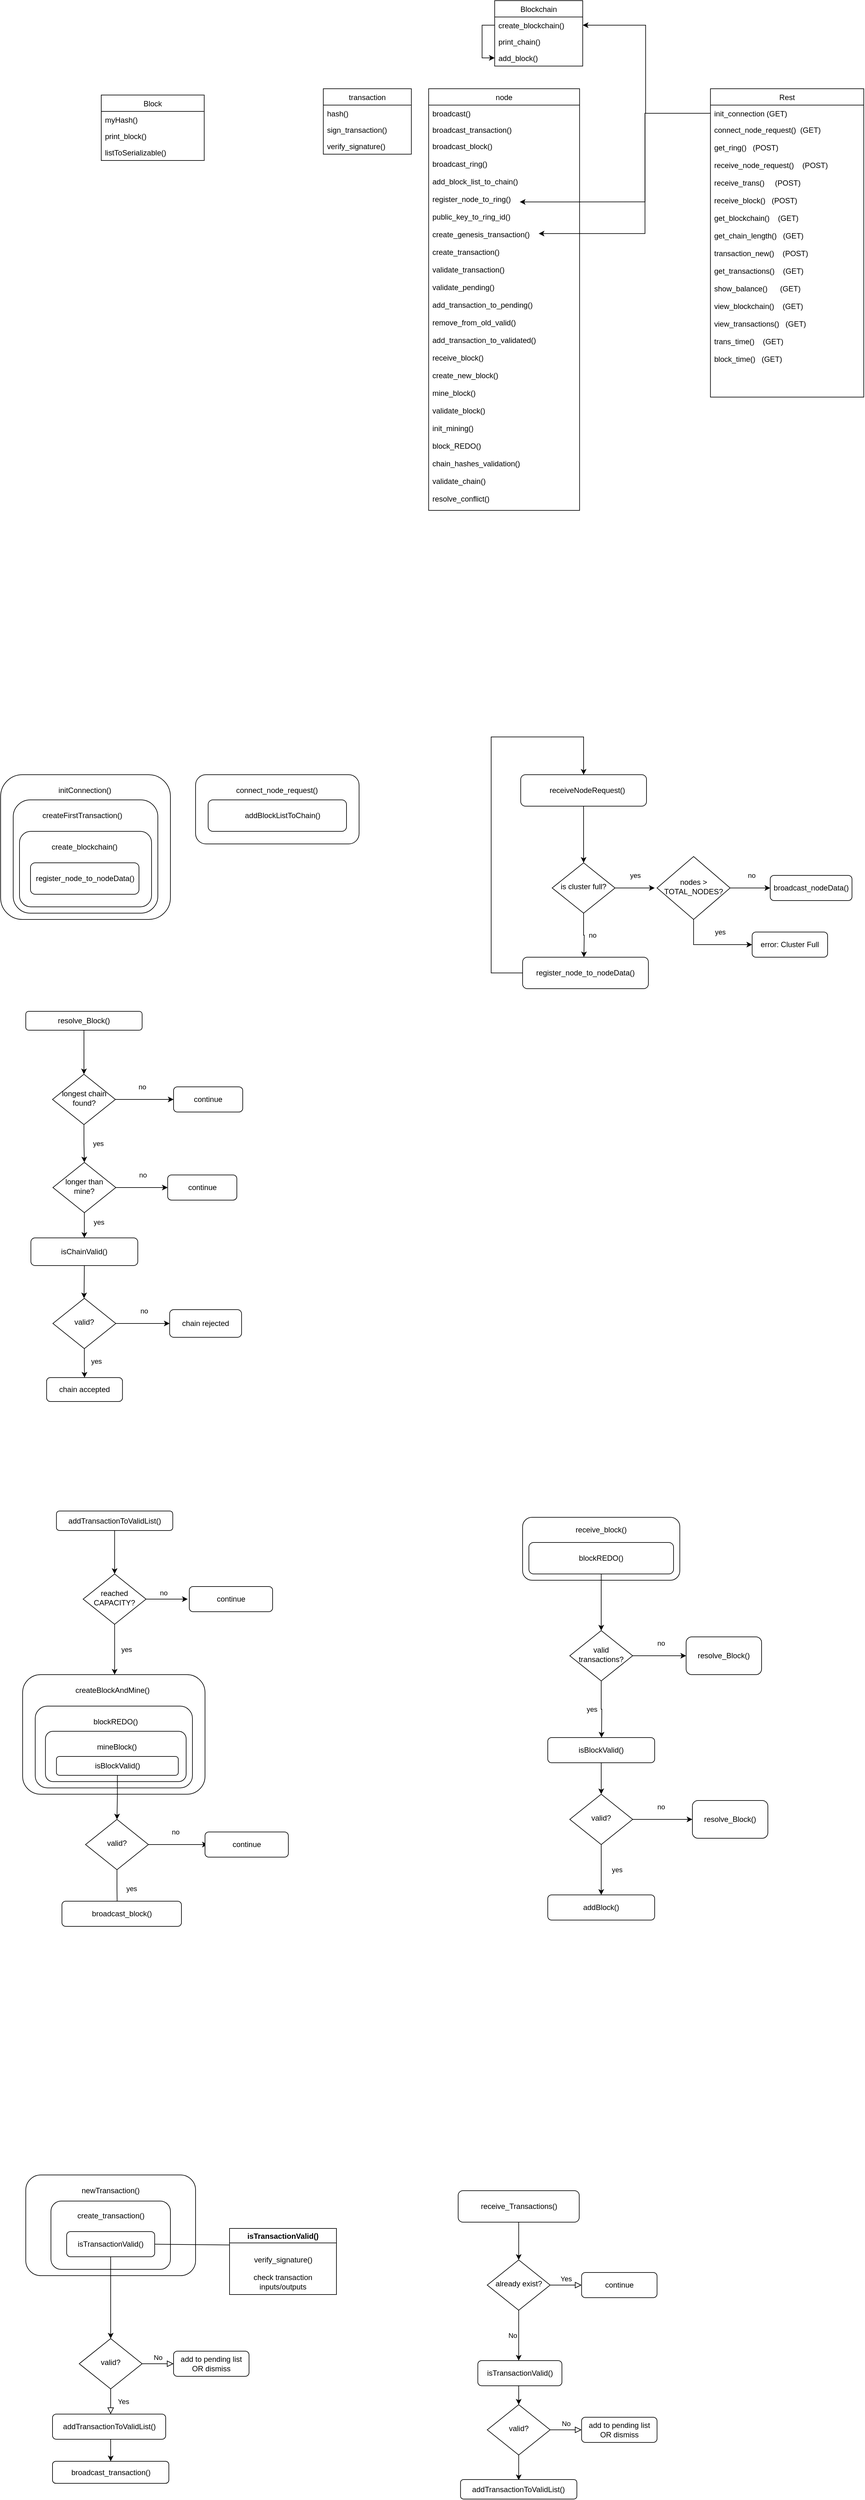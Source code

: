 <mxfile version="17.4.0" type="device"><diagram id="C5RBs43oDa-KdzZeNtuy" name="Page-1"><mxGraphModel dx="1804" dy="4094" grid="1" gridSize="10" guides="1" tooltips="1" connect="1" arrows="1" fold="1" page="1" pageScale="1" pageWidth="827" pageHeight="1169" math="0" shadow="0"><root><mxCell id="WIyWlLk6GJQsqaUBKTNV-0"/><mxCell id="WIyWlLk6GJQsqaUBKTNV-1" parent="WIyWlLk6GJQsqaUBKTNV-0"/><mxCell id="WIyWlLk6GJQsqaUBKTNV-3" value="" style="rounded=1;whiteSpace=wrap;html=1;fontSize=12;glass=0;strokeWidth=1;shadow=0;" parent="WIyWlLk6GJQsqaUBKTNV-1" vertex="1"><mxGeometry x="-620" y="95" width="270" height="160" as="geometry"/></mxCell><mxCell id="WIyWlLk6GJQsqaUBKTNV-4" value="Yes" style="rounded=0;html=1;jettySize=auto;orthogonalLoop=1;fontSize=11;endArrow=block;endFill=0;endSize=8;strokeWidth=1;shadow=0;labelBackgroundColor=none;edgeStyle=orthogonalEdgeStyle;" parent="WIyWlLk6GJQsqaUBKTNV-1" source="WIyWlLk6GJQsqaUBKTNV-6" edge="1"><mxGeometry y="20" relative="1" as="geometry"><mxPoint as="offset"/><mxPoint x="-485" y="475" as="targetPoint"/></mxGeometry></mxCell><mxCell id="WIyWlLk6GJQsqaUBKTNV-5" value="No" style="edgeStyle=orthogonalEdgeStyle;rounded=0;html=1;jettySize=auto;orthogonalLoop=1;fontSize=11;endArrow=block;endFill=0;endSize=8;strokeWidth=1;shadow=0;labelBackgroundColor=none;" parent="WIyWlLk6GJQsqaUBKTNV-1" source="WIyWlLk6GJQsqaUBKTNV-6" target="WIyWlLk6GJQsqaUBKTNV-7" edge="1"><mxGeometry y="10" relative="1" as="geometry"><mxPoint as="offset"/></mxGeometry></mxCell><mxCell id="WIyWlLk6GJQsqaUBKTNV-6" value="valid?" style="rhombus;whiteSpace=wrap;html=1;shadow=0;fontFamily=Helvetica;fontSize=12;align=center;strokeWidth=1;spacing=6;spacingTop=-4;" parent="WIyWlLk6GJQsqaUBKTNV-1" vertex="1"><mxGeometry x="-535" y="355" width="100" height="80" as="geometry"/></mxCell><mxCell id="WIyWlLk6GJQsqaUBKTNV-7" value="add to pending list OR dismiss" style="rounded=1;whiteSpace=wrap;html=1;fontSize=12;glass=0;strokeWidth=1;shadow=0;" parent="WIyWlLk6GJQsqaUBKTNV-1" vertex="1"><mxGeometry x="-385" y="375" width="120" height="40" as="geometry"/></mxCell><mxCell id="WIyWlLk6GJQsqaUBKTNV-11" value="broadcast_transaction()" style="rounded=1;whiteSpace=wrap;html=1;fontSize=12;glass=0;strokeWidth=1;shadow=0;" parent="WIyWlLk6GJQsqaUBKTNV-1" vertex="1"><mxGeometry x="-577.5" y="550" width="185" height="35" as="geometry"/></mxCell><mxCell id="5O_3cw3_Kfvw4X0DRlih-33" style="edgeStyle=orthogonalEdgeStyle;rounded=0;orthogonalLoop=1;jettySize=auto;html=1;exitX=0.5;exitY=1;exitDx=0;exitDy=0;entryX=0.5;entryY=0;entryDx=0;entryDy=0;" parent="WIyWlLk6GJQsqaUBKTNV-1" source="WIyWlLk6GJQsqaUBKTNV-12" target="WIyWlLk6GJQsqaUBKTNV-11" edge="1"><mxGeometry relative="1" as="geometry"/></mxCell><mxCell id="WIyWlLk6GJQsqaUBKTNV-12" value="addTransactionToValidList()" style="rounded=1;whiteSpace=wrap;html=1;fontSize=12;glass=0;strokeWidth=1;shadow=0;" parent="WIyWlLk6GJQsqaUBKTNV-1" vertex="1"><mxGeometry x="-577.5" y="475" width="180" height="40" as="geometry"/></mxCell><mxCell id="5O_3cw3_Kfvw4X0DRlih-1" value="" style="rounded=1;whiteSpace=wrap;html=1;fontSize=12;glass=0;strokeWidth=1;shadow=0;" parent="WIyWlLk6GJQsqaUBKTNV-1" vertex="1"><mxGeometry x="-580" y="136.5" width="190" height="108.5" as="geometry"/></mxCell><mxCell id="5O_3cw3_Kfvw4X0DRlih-32" style="edgeStyle=orthogonalEdgeStyle;rounded=0;orthogonalLoop=1;jettySize=auto;html=1;exitX=0.5;exitY=1;exitDx=0;exitDy=0;entryX=0.5;entryY=0;entryDx=0;entryDy=0;" parent="WIyWlLk6GJQsqaUBKTNV-1" source="5O_3cw3_Kfvw4X0DRlih-4" target="WIyWlLk6GJQsqaUBKTNV-6" edge="1"><mxGeometry relative="1" as="geometry"/></mxCell><mxCell id="5O_3cw3_Kfvw4X0DRlih-4" value="isTransactionValid()" style="rounded=1;whiteSpace=wrap;html=1;fontSize=12;glass=0;strokeWidth=1;shadow=0;" parent="WIyWlLk6GJQsqaUBKTNV-1" vertex="1"><mxGeometry x="-555" y="185" width="140" height="40" as="geometry"/></mxCell><mxCell id="5O_3cw3_Kfvw4X0DRlih-21" value="newTransaction()" style="text;html=1;strokeColor=none;fillColor=none;align=center;verticalAlign=middle;whiteSpace=wrap;rounded=0;" parent="WIyWlLk6GJQsqaUBKTNV-1" vertex="1"><mxGeometry x="-550" y="105" width="130" height="30" as="geometry"/></mxCell><mxCell id="5O_3cw3_Kfvw4X0DRlih-22" value="create_transaction()" style="text;html=1;strokeColor=none;fillColor=none;align=center;verticalAlign=middle;whiteSpace=wrap;rounded=0;" parent="WIyWlLk6GJQsqaUBKTNV-1" vertex="1"><mxGeometry x="-542.5" y="145" width="115" height="30" as="geometry"/></mxCell><mxCell id="5O_3cw3_Kfvw4X0DRlih-25" value="isTransactionValid()" style="swimlane;strokeColor=default;fillColor=default;" parent="WIyWlLk6GJQsqaUBKTNV-1" vertex="1"><mxGeometry x="-296" y="180" width="170" height="105" as="geometry"><mxRectangle x="520" y="150" width="160" height="23" as="alternateBounds"/></mxGeometry></mxCell><mxCell id="5O_3cw3_Kfvw4X0DRlih-26" value="verify_signature()" style="text;html=1;align=center;verticalAlign=middle;resizable=0;points=[];autosize=1;strokeColor=none;fillColor=none;" parent="5O_3cw3_Kfvw4X0DRlih-25" vertex="1"><mxGeometry x="30" y="40" width="110" height="20" as="geometry"/></mxCell><mxCell id="5O_3cw3_Kfvw4X0DRlih-24" value="check transaction inputs/outputs" style="text;html=1;strokeColor=none;fillColor=none;align=center;verticalAlign=middle;whiteSpace=wrap;rounded=0;" parent="5O_3cw3_Kfvw4X0DRlih-25" vertex="1"><mxGeometry x="21.25" y="70" width="127.5" height="30" as="geometry"/></mxCell><mxCell id="5O_3cw3_Kfvw4X0DRlih-31" value="" style="endArrow=none;html=1;rounded=0;exitX=1;exitY=0.5;exitDx=0;exitDy=0;entryX=0;entryY=0.25;entryDx=0;entryDy=0;" parent="WIyWlLk6GJQsqaUBKTNV-1" source="5O_3cw3_Kfvw4X0DRlih-4" target="5O_3cw3_Kfvw4X0DRlih-25" edge="1"><mxGeometry width="50" height="50" relative="1" as="geometry"><mxPoint x="-247.5" y="245" as="sourcePoint"/><mxPoint x="-197.5" y="195" as="targetPoint"/></mxGeometry></mxCell><mxCell id="5O_3cw3_Kfvw4X0DRlih-41" style="edgeStyle=orthogonalEdgeStyle;rounded=0;orthogonalLoop=1;jettySize=auto;html=1;exitX=0.5;exitY=1;exitDx=0;exitDy=0;" parent="WIyWlLk6GJQsqaUBKTNV-1" source="5O_3cw3_Kfvw4X0DRlih-34" target="5O_3cw3_Kfvw4X0DRlih-39" edge="1"><mxGeometry relative="1" as="geometry"/></mxCell><mxCell id="5O_3cw3_Kfvw4X0DRlih-34" value="receive_Transactions()" style="rounded=1;whiteSpace=wrap;html=1;strokeColor=default;fillColor=default;" parent="WIyWlLk6GJQsqaUBKTNV-1" vertex="1"><mxGeometry x="67.57" y="120" width="192.5" height="50" as="geometry"/></mxCell><mxCell id="5O_3cw3_Kfvw4X0DRlih-35" value="No" style="edgeStyle=orthogonalEdgeStyle;rounded=0;html=1;jettySize=auto;orthogonalLoop=1;fontSize=11;endArrow=block;endFill=0;endSize=8;strokeWidth=1;shadow=0;labelBackgroundColor=none;" parent="WIyWlLk6GJQsqaUBKTNV-1" source="5O_3cw3_Kfvw4X0DRlih-36" target="5O_3cw3_Kfvw4X0DRlih-37" edge="1"><mxGeometry y="10" relative="1" as="geometry"><mxPoint as="offset"/></mxGeometry></mxCell><mxCell id="5O_3cw3_Kfvw4X0DRlih-45" style="edgeStyle=orthogonalEdgeStyle;rounded=0;orthogonalLoop=1;jettySize=auto;html=1;exitX=0.5;exitY=1;exitDx=0;exitDy=0;" parent="WIyWlLk6GJQsqaUBKTNV-1" source="5O_3cw3_Kfvw4X0DRlih-36" edge="1"><mxGeometry relative="1" as="geometry"><mxPoint x="163.82" y="580" as="targetPoint"/></mxGeometry></mxCell><mxCell id="5O_3cw3_Kfvw4X0DRlih-36" value="valid?" style="rhombus;whiteSpace=wrap;html=1;shadow=0;fontFamily=Helvetica;fontSize=12;align=center;strokeWidth=1;spacing=6;spacingTop=-4;" parent="WIyWlLk6GJQsqaUBKTNV-1" vertex="1"><mxGeometry x="113.82" y="460" width="100" height="80" as="geometry"/></mxCell><mxCell id="5O_3cw3_Kfvw4X0DRlih-37" value="add to pending list OR dismiss" style="rounded=1;whiteSpace=wrap;html=1;fontSize=12;glass=0;strokeWidth=1;shadow=0;" parent="WIyWlLk6GJQsqaUBKTNV-1" vertex="1"><mxGeometry x="263.82" y="480" width="120" height="40" as="geometry"/></mxCell><mxCell id="5O_3cw3_Kfvw4X0DRlih-38" value="Yes" style="edgeStyle=orthogonalEdgeStyle;rounded=0;html=1;jettySize=auto;orthogonalLoop=1;fontSize=11;endArrow=block;endFill=0;endSize=8;strokeWidth=1;shadow=0;labelBackgroundColor=none;" parent="WIyWlLk6GJQsqaUBKTNV-1" source="5O_3cw3_Kfvw4X0DRlih-39" target="5O_3cw3_Kfvw4X0DRlih-40" edge="1"><mxGeometry y="10" relative="1" as="geometry"><mxPoint as="offset"/></mxGeometry></mxCell><mxCell id="5O_3cw3_Kfvw4X0DRlih-42" value="No" style="edgeStyle=orthogonalEdgeStyle;rounded=0;orthogonalLoop=1;jettySize=auto;html=1;exitX=0.5;exitY=1;exitDx=0;exitDy=0;" parent="WIyWlLk6GJQsqaUBKTNV-1" source="5O_3cw3_Kfvw4X0DRlih-39" edge="1"><mxGeometry y="-10" relative="1" as="geometry"><mxPoint x="163.82" y="390" as="targetPoint"/><mxPoint as="offset"/></mxGeometry></mxCell><mxCell id="5O_3cw3_Kfvw4X0DRlih-39" value="already exist?" style="rhombus;whiteSpace=wrap;html=1;shadow=0;fontFamily=Helvetica;fontSize=12;align=center;strokeWidth=1;spacing=6;spacingTop=-4;" parent="WIyWlLk6GJQsqaUBKTNV-1" vertex="1"><mxGeometry x="113.82" y="230" width="100" height="80" as="geometry"/></mxCell><mxCell id="5O_3cw3_Kfvw4X0DRlih-40" value="continue" style="rounded=1;whiteSpace=wrap;html=1;fontSize=12;glass=0;strokeWidth=1;shadow=0;" parent="WIyWlLk6GJQsqaUBKTNV-1" vertex="1"><mxGeometry x="263.82" y="250" width="120" height="40" as="geometry"/></mxCell><mxCell id="5O_3cw3_Kfvw4X0DRlih-44" style="edgeStyle=orthogonalEdgeStyle;rounded=0;orthogonalLoop=1;jettySize=auto;html=1;exitX=0.5;exitY=1;exitDx=0;exitDy=0;entryX=0.5;entryY=0;entryDx=0;entryDy=0;" parent="WIyWlLk6GJQsqaUBKTNV-1" source="5O_3cw3_Kfvw4X0DRlih-43" target="5O_3cw3_Kfvw4X0DRlih-36" edge="1"><mxGeometry relative="1" as="geometry"/></mxCell><mxCell id="5O_3cw3_Kfvw4X0DRlih-43" value="isTransactionValid()" style="rounded=1;whiteSpace=wrap;html=1;strokeColor=default;fillColor=default;" parent="WIyWlLk6GJQsqaUBKTNV-1" vertex="1"><mxGeometry x="98.82" y="390" width="133.75" height="40" as="geometry"/></mxCell><mxCell id="5O_3cw3_Kfvw4X0DRlih-46" value="&lt;span&gt;addTransactionToValidList()&lt;/span&gt;" style="rounded=1;whiteSpace=wrap;html=1;strokeColor=default;fillColor=default;" parent="WIyWlLk6GJQsqaUBKTNV-1" vertex="1"><mxGeometry x="71.32" y="579" width="185" height="31" as="geometry"/></mxCell><mxCell id="5O_3cw3_Kfvw4X0DRlih-51" style="edgeStyle=orthogonalEdgeStyle;rounded=0;orthogonalLoop=1;jettySize=auto;html=1;exitX=0.5;exitY=1;exitDx=0;exitDy=0;entryX=0.5;entryY=0;entryDx=0;entryDy=0;" parent="WIyWlLk6GJQsqaUBKTNV-1" source="5O_3cw3_Kfvw4X0DRlih-48" target="5O_3cw3_Kfvw4X0DRlih-50" edge="1"><mxGeometry relative="1" as="geometry"/></mxCell><mxCell id="5O_3cw3_Kfvw4X0DRlih-48" value="&lt;span&gt;addTransactionToValidList()&lt;/span&gt;" style="rounded=1;whiteSpace=wrap;html=1;strokeColor=default;fillColor=default;" parent="WIyWlLk6GJQsqaUBKTNV-1" vertex="1"><mxGeometry x="-571.25" y="-960" width="185" height="31" as="geometry"/></mxCell><mxCell id="5O_3cw3_Kfvw4X0DRlih-52" value="yes" style="edgeStyle=orthogonalEdgeStyle;rounded=0;orthogonalLoop=1;jettySize=auto;html=1;exitX=0.5;exitY=1;exitDx=0;exitDy=0;entryX=0.5;entryY=0;entryDx=0;entryDy=0;" parent="WIyWlLk6GJQsqaUBKTNV-1" source="5O_3cw3_Kfvw4X0DRlih-50" edge="1"><mxGeometry y="18" relative="1" as="geometry"><mxPoint x="-478.75" y="-700" as="targetPoint"/><mxPoint as="offset"/></mxGeometry></mxCell><mxCell id="5O_3cw3_Kfvw4X0DRlih-53" value="no" style="edgeStyle=orthogonalEdgeStyle;rounded=0;orthogonalLoop=1;jettySize=auto;html=1;exitX=1;exitY=0.5;exitDx=0;exitDy=0;" parent="WIyWlLk6GJQsqaUBKTNV-1" source="5O_3cw3_Kfvw4X0DRlih-50" edge="1"><mxGeometry x="-0.185" y="10" relative="1" as="geometry"><mxPoint x="-362.5" y="-820" as="targetPoint"/><mxPoint x="1" as="offset"/></mxGeometry></mxCell><mxCell id="5O_3cw3_Kfvw4X0DRlih-50" value="reached CAPACITY?" style="rhombus;whiteSpace=wrap;html=1;shadow=0;fontFamily=Helvetica;fontSize=12;align=center;strokeWidth=1;spacing=6;spacingTop=-4;" parent="WIyWlLk6GJQsqaUBKTNV-1" vertex="1"><mxGeometry x="-528.75" y="-860" width="100" height="80" as="geometry"/></mxCell><mxCell id="5O_3cw3_Kfvw4X0DRlih-71" value="no" style="edgeStyle=orthogonalEdgeStyle;rounded=0;orthogonalLoop=1;jettySize=auto;html=1;exitX=1;exitY=0.5;exitDx=0;exitDy=0;" parent="WIyWlLk6GJQsqaUBKTNV-1" source="5O_3cw3_Kfvw4X0DRlih-60" edge="1"><mxGeometry x="-0.099" y="20" relative="1" as="geometry"><mxPoint x="-330.63" y="-430" as="targetPoint"/><Array as="points"><mxPoint x="-392.5" y="-430"/><mxPoint x="-392.5" y="-430"/></Array><mxPoint as="offset"/></mxGeometry></mxCell><mxCell id="5O_3cw3_Kfvw4X0DRlih-72" value="yes" style="edgeStyle=orthogonalEdgeStyle;rounded=0;orthogonalLoop=1;jettySize=auto;html=1;exitX=0.5;exitY=1;exitDx=0;exitDy=0;" parent="WIyWlLk6GJQsqaUBKTNV-1" source="5O_3cw3_Kfvw4X0DRlih-60" edge="1"><mxGeometry x="0.01" y="23" relative="1" as="geometry"><mxPoint x="-474.63" y="-330" as="targetPoint"/><Array as="points"><mxPoint x="-474.5" y="-360"/><mxPoint x="-474.5" y="-360"/></Array><mxPoint as="offset"/></mxGeometry></mxCell><mxCell id="5O_3cw3_Kfvw4X0DRlih-60" value="valid?" style="rhombus;whiteSpace=wrap;html=1;shadow=0;fontFamily=Helvetica;fontSize=12;align=center;strokeWidth=1;spacing=6;spacingTop=-4;" parent="WIyWlLk6GJQsqaUBKTNV-1" vertex="1"><mxGeometry x="-525" y="-470" width="100" height="80" as="geometry"/></mxCell><mxCell id="5O_3cw3_Kfvw4X0DRlih-64" value="" style="rounded=1;whiteSpace=wrap;html=1;strokeColor=default;fillColor=default;" parent="WIyWlLk6GJQsqaUBKTNV-1" vertex="1"><mxGeometry x="-625" y="-700" width="290" height="190" as="geometry"/></mxCell><mxCell id="5O_3cw3_Kfvw4X0DRlih-65" value="createBlockAndMine()" style="text;html=1;strokeColor=none;fillColor=none;align=center;verticalAlign=middle;whiteSpace=wrap;rounded=0;" parent="WIyWlLk6GJQsqaUBKTNV-1" vertex="1"><mxGeometry x="-588.75" y="-690" width="213.75" height="30" as="geometry"/></mxCell><mxCell id="5O_3cw3_Kfvw4X0DRlih-66" value="" style="rounded=1;whiteSpace=wrap;html=1;strokeColor=default;fillColor=default;" parent="WIyWlLk6GJQsqaUBKTNV-1" vertex="1"><mxGeometry x="-605" y="-650" width="250" height="130" as="geometry"/></mxCell><mxCell id="5O_3cw3_Kfvw4X0DRlih-67" value="blockREDO()" style="text;html=1;strokeColor=none;fillColor=none;align=center;verticalAlign=middle;whiteSpace=wrap;rounded=0;" parent="WIyWlLk6GJQsqaUBKTNV-1" vertex="1"><mxGeometry x="-528.75" y="-640" width="103.75" height="30" as="geometry"/></mxCell><mxCell id="5O_3cw3_Kfvw4X0DRlih-68" value="" style="rounded=1;whiteSpace=wrap;html=1;strokeColor=default;fillColor=default;" parent="WIyWlLk6GJQsqaUBKTNV-1" vertex="1"><mxGeometry x="-588.75" y="-610" width="223.75" height="80" as="geometry"/></mxCell><mxCell id="5O_3cw3_Kfvw4X0DRlih-69" value="mineBlock()" style="text;html=1;strokeColor=none;fillColor=none;align=center;verticalAlign=middle;whiteSpace=wrap;rounded=0;" parent="WIyWlLk6GJQsqaUBKTNV-1" vertex="1"><mxGeometry x="-525" y="-600" width="100" height="30" as="geometry"/></mxCell><mxCell id="5O_3cw3_Kfvw4X0DRlih-74" style="edgeStyle=orthogonalEdgeStyle;rounded=0;orthogonalLoop=1;jettySize=auto;html=1;exitX=0.5;exitY=1;exitDx=0;exitDy=0;entryX=0.5;entryY=0;entryDx=0;entryDy=0;" parent="WIyWlLk6GJQsqaUBKTNV-1" source="5O_3cw3_Kfvw4X0DRlih-70" target="5O_3cw3_Kfvw4X0DRlih-60" edge="1"><mxGeometry relative="1" as="geometry"/></mxCell><mxCell id="5O_3cw3_Kfvw4X0DRlih-70" value="isBlockValid()" style="rounded=1;whiteSpace=wrap;html=1;strokeColor=default;fillColor=default;" parent="WIyWlLk6GJQsqaUBKTNV-1" vertex="1"><mxGeometry x="-571.25" y="-570" width="193.75" height="30" as="geometry"/></mxCell><mxCell id="5O_3cw3_Kfvw4X0DRlih-76" value="broadcast_block()" style="rounded=1;whiteSpace=wrap;html=1;strokeColor=default;fillColor=default;" parent="WIyWlLk6GJQsqaUBKTNV-1" vertex="1"><mxGeometry x="-562.5" y="-340" width="190" height="40" as="geometry"/></mxCell><mxCell id="5O_3cw3_Kfvw4X0DRlih-77" value="continue" style="rounded=1;whiteSpace=wrap;html=1;strokeColor=default;fillColor=default;" parent="WIyWlLk6GJQsqaUBKTNV-1" vertex="1"><mxGeometry x="-335" y="-450" width="132.5" height="40" as="geometry"/></mxCell><mxCell id="5O_3cw3_Kfvw4X0DRlih-79" value="" style="rounded=1;whiteSpace=wrap;html=1;strokeColor=default;fillColor=default;" parent="WIyWlLk6GJQsqaUBKTNV-1" vertex="1"><mxGeometry x="170.04" y="-950" width="250" height="100" as="geometry"/></mxCell><mxCell id="5O_3cw3_Kfvw4X0DRlih-84" style="edgeStyle=orthogonalEdgeStyle;rounded=0;orthogonalLoop=1;jettySize=auto;html=1;exitX=0.5;exitY=1;exitDx=0;exitDy=0;entryX=0.5;entryY=0;entryDx=0;entryDy=0;" parent="WIyWlLk6GJQsqaUBKTNV-1" source="5O_3cw3_Kfvw4X0DRlih-83" edge="1"><mxGeometry relative="1" as="geometry"><mxPoint x="295.04" y="-770" as="targetPoint"/></mxGeometry></mxCell><mxCell id="5O_3cw3_Kfvw4X0DRlih-83" value="blockREDO()" style="rounded=1;whiteSpace=wrap;html=1;strokeColor=default;fillColor=default;" parent="WIyWlLk6GJQsqaUBKTNV-1" vertex="1"><mxGeometry x="180.04" y="-910" width="230" height="50" as="geometry"/></mxCell><mxCell id="5O_3cw3_Kfvw4X0DRlih-86" value="no" style="edgeStyle=orthogonalEdgeStyle;rounded=0;orthogonalLoop=1;jettySize=auto;html=1;exitX=1;exitY=0.5;exitDx=0;exitDy=0;" parent="WIyWlLk6GJQsqaUBKTNV-1" source="5O_3cw3_Kfvw4X0DRlih-85" edge="1"><mxGeometry x="0.059" y="20" relative="1" as="geometry"><mxPoint x="430.04" y="-730" as="targetPoint"/><mxPoint as="offset"/></mxGeometry></mxCell><mxCell id="5O_3cw3_Kfvw4X0DRlih-87" value="yes" style="edgeStyle=orthogonalEdgeStyle;rounded=0;orthogonalLoop=1;jettySize=auto;html=1;exitX=0.5;exitY=1;exitDx=0;exitDy=0;" parent="WIyWlLk6GJQsqaUBKTNV-1" source="5O_3cw3_Kfvw4X0DRlih-85" edge="1"><mxGeometry x="-0.004" y="-15" relative="1" as="geometry"><mxPoint x="295.511" y="-600" as="targetPoint"/><mxPoint x="-15" y="-15" as="offset"/></mxGeometry></mxCell><mxCell id="5O_3cw3_Kfvw4X0DRlih-85" value="valid transactions?" style="rhombus;whiteSpace=wrap;html=1;shadow=0;fontFamily=Helvetica;fontSize=12;align=center;strokeWidth=1;spacing=6;spacingTop=-4;" parent="WIyWlLk6GJQsqaUBKTNV-1" vertex="1"><mxGeometry x="245.04" y="-770" width="100" height="80" as="geometry"/></mxCell><mxCell id="5O_3cw3_Kfvw4X0DRlih-88" value="resolve_Block()" style="rounded=1;whiteSpace=wrap;html=1;strokeColor=default;fillColor=default;" parent="WIyWlLk6GJQsqaUBKTNV-1" vertex="1"><mxGeometry x="430.04" y="-760" width="120" height="60" as="geometry"/></mxCell><mxCell id="5O_3cw3_Kfvw4X0DRlih-89" value="addBlock()" style="rounded=1;whiteSpace=wrap;html=1;strokeColor=default;fillColor=default;" parent="WIyWlLk6GJQsqaUBKTNV-1" vertex="1"><mxGeometry x="210.04" y="-350" width="170" height="40" as="geometry"/></mxCell><mxCell id="5O_3cw3_Kfvw4X0DRlih-92" style="edgeStyle=orthogonalEdgeStyle;rounded=0;orthogonalLoop=1;jettySize=auto;html=1;exitX=0.5;exitY=1;exitDx=0;exitDy=0;entryX=0.5;entryY=0;entryDx=0;entryDy=0;" parent="WIyWlLk6GJQsqaUBKTNV-1" source="5O_3cw3_Kfvw4X0DRlih-90" target="5O_3cw3_Kfvw4X0DRlih-91" edge="1"><mxGeometry relative="1" as="geometry"/></mxCell><mxCell id="5O_3cw3_Kfvw4X0DRlih-90" value="isBlockValid()" style="rounded=1;whiteSpace=wrap;html=1;strokeColor=default;fillColor=default;" parent="WIyWlLk6GJQsqaUBKTNV-1" vertex="1"><mxGeometry x="210.04" y="-600" width="170" height="40" as="geometry"/></mxCell><mxCell id="5O_3cw3_Kfvw4X0DRlih-93" value="no" style="edgeStyle=orthogonalEdgeStyle;rounded=0;orthogonalLoop=1;jettySize=auto;html=1;exitX=1;exitY=0.5;exitDx=0;exitDy=0;" parent="WIyWlLk6GJQsqaUBKTNV-1" source="5O_3cw3_Kfvw4X0DRlih-91" edge="1"><mxGeometry x="-0.053" y="20" relative="1" as="geometry"><mxPoint x="440.04" y="-470" as="targetPoint"/><mxPoint as="offset"/></mxGeometry></mxCell><mxCell id="5O_3cw3_Kfvw4X0DRlih-94" value="yes" style="edgeStyle=orthogonalEdgeStyle;rounded=0;orthogonalLoop=1;jettySize=auto;html=1;exitX=0.5;exitY=1;exitDx=0;exitDy=0;entryX=0.5;entryY=0;entryDx=0;entryDy=0;" parent="WIyWlLk6GJQsqaUBKTNV-1" source="5O_3cw3_Kfvw4X0DRlih-91" target="5O_3cw3_Kfvw4X0DRlih-89" edge="1"><mxGeometry y="25" relative="1" as="geometry"><mxPoint as="offset"/></mxGeometry></mxCell><mxCell id="5O_3cw3_Kfvw4X0DRlih-91" value="valid?" style="rhombus;whiteSpace=wrap;html=1;shadow=0;fontFamily=Helvetica;fontSize=12;align=center;strokeWidth=1;spacing=6;spacingTop=-4;" parent="WIyWlLk6GJQsqaUBKTNV-1" vertex="1"><mxGeometry x="245.04" y="-510" width="100" height="80" as="geometry"/></mxCell><mxCell id="5O_3cw3_Kfvw4X0DRlih-95" value="receive_block()" style="text;html=1;strokeColor=none;fillColor=none;align=center;verticalAlign=middle;whiteSpace=wrap;rounded=0;" parent="WIyWlLk6GJQsqaUBKTNV-1" vertex="1"><mxGeometry x="215.04" y="-950" width="160" height="40" as="geometry"/></mxCell><mxCell id="5O_3cw3_Kfvw4X0DRlih-97" value="resolve_Block()" style="rounded=1;whiteSpace=wrap;html=1;strokeColor=default;fillColor=default;" parent="WIyWlLk6GJQsqaUBKTNV-1" vertex="1"><mxGeometry x="440.04" y="-500" width="120" height="60" as="geometry"/></mxCell><mxCell id="5O_3cw3_Kfvw4X0DRlih-98" value="continue" style="rounded=1;whiteSpace=wrap;html=1;strokeColor=default;fillColor=default;" parent="WIyWlLk6GJQsqaUBKTNV-1" vertex="1"><mxGeometry x="-360" y="-840" width="132.5" height="40" as="geometry"/></mxCell><mxCell id="5O_3cw3_Kfvw4X0DRlih-100" style="edgeStyle=orthogonalEdgeStyle;rounded=0;orthogonalLoop=1;jettySize=auto;html=1;" parent="WIyWlLk6GJQsqaUBKTNV-1" source="5O_3cw3_Kfvw4X0DRlih-99" edge="1"><mxGeometry relative="1" as="geometry"><mxPoint x="-527.5" y="-1654" as="targetPoint"/></mxGeometry></mxCell><mxCell id="5O_3cw3_Kfvw4X0DRlih-99" value="resolve_Block()" style="rounded=1;whiteSpace=wrap;html=1;strokeColor=default;fillColor=default;" parent="WIyWlLk6GJQsqaUBKTNV-1" vertex="1"><mxGeometry x="-620" y="-1754" width="185" height="30" as="geometry"/></mxCell><mxCell id="5O_3cw3_Kfvw4X0DRlih-102" value="no" style="edgeStyle=orthogonalEdgeStyle;rounded=0;orthogonalLoop=1;jettySize=auto;html=1;exitX=1;exitY=0.5;exitDx=0;exitDy=0;" parent="WIyWlLk6GJQsqaUBKTNV-1" source="5O_3cw3_Kfvw4X0DRlih-101" edge="1"><mxGeometry x="-0.081" y="20" relative="1" as="geometry"><mxPoint x="-385" y="-1614" as="targetPoint"/><mxPoint as="offset"/></mxGeometry></mxCell><mxCell id="5O_3cw3_Kfvw4X0DRlih-103" value="yes" style="edgeStyle=orthogonalEdgeStyle;rounded=0;orthogonalLoop=1;jettySize=auto;html=1;exitX=0.5;exitY=1;exitDx=0;exitDy=0;entryX=0.5;entryY=0;entryDx=0;entryDy=0;" parent="WIyWlLk6GJQsqaUBKTNV-1" source="5O_3cw3_Kfvw4X0DRlih-101" target="5O_3cw3_Kfvw4X0DRlih-105" edge="1"><mxGeometry x="0.006" y="22" relative="1" as="geometry"><mxPoint x="-520.691" y="-1504" as="targetPoint"/><mxPoint as="offset"/></mxGeometry></mxCell><mxCell id="5O_3cw3_Kfvw4X0DRlih-101" value="longest chain found?" style="rhombus;whiteSpace=wrap;html=1;shadow=0;fontFamily=Helvetica;fontSize=12;align=center;strokeWidth=1;spacing=6;spacingTop=-4;" parent="WIyWlLk6GJQsqaUBKTNV-1" vertex="1"><mxGeometry x="-577.5" y="-1654" width="100" height="80" as="geometry"/></mxCell><mxCell id="5O_3cw3_Kfvw4X0DRlih-104" value="continue" style="rounded=1;whiteSpace=wrap;html=1;strokeColor=default;fillColor=default;" parent="WIyWlLk6GJQsqaUBKTNV-1" vertex="1"><mxGeometry x="-385" y="-1634" width="110" height="40" as="geometry"/></mxCell><mxCell id="5O_3cw3_Kfvw4X0DRlih-107" value="yes" style="edgeStyle=orthogonalEdgeStyle;rounded=0;orthogonalLoop=1;jettySize=auto;html=1;exitX=0.5;exitY=1;exitDx=0;exitDy=0;entryX=0.5;entryY=0;entryDx=0;entryDy=0;" parent="WIyWlLk6GJQsqaUBKTNV-1" source="5O_3cw3_Kfvw4X0DRlih-105" target="5O_3cw3_Kfvw4X0DRlih-106" edge="1"><mxGeometry x="-0.259" y="23" relative="1" as="geometry"><mxPoint as="offset"/></mxGeometry></mxCell><mxCell id="5O_3cw3_Kfvw4X0DRlih-108" value="no" style="edgeStyle=orthogonalEdgeStyle;rounded=0;orthogonalLoop=1;jettySize=auto;html=1;exitX=1;exitY=0.5;exitDx=0;exitDy=0;" parent="WIyWlLk6GJQsqaUBKTNV-1" source="5O_3cw3_Kfvw4X0DRlih-105" edge="1"><mxGeometry x="0.03" y="20" relative="1" as="geometry"><mxPoint x="-394.37" y="-1474" as="targetPoint"/><Array as="points"><mxPoint x="-444.37" y="-1474"/><mxPoint x="-444.37" y="-1474"/></Array><mxPoint as="offset"/></mxGeometry></mxCell><mxCell id="5O_3cw3_Kfvw4X0DRlih-105" value="longer than mine?" style="rhombus;whiteSpace=wrap;html=1;shadow=0;fontFamily=Helvetica;fontSize=12;align=center;strokeWidth=1;spacing=6;spacingTop=-4;" parent="WIyWlLk6GJQsqaUBKTNV-1" vertex="1"><mxGeometry x="-576.87" y="-1514" width="100" height="80" as="geometry"/></mxCell><mxCell id="5O_3cw3_Kfvw4X0DRlih-110" style="edgeStyle=orthogonalEdgeStyle;rounded=0;orthogonalLoop=1;jettySize=auto;html=1;exitX=0.5;exitY=1;exitDx=0;exitDy=0;" parent="WIyWlLk6GJQsqaUBKTNV-1" source="5O_3cw3_Kfvw4X0DRlih-106" edge="1"><mxGeometry relative="1" as="geometry"><mxPoint x="-527.351" y="-1298" as="targetPoint"/></mxGeometry></mxCell><mxCell id="5O_3cw3_Kfvw4X0DRlih-106" value="isChainValid()" style="rounded=1;whiteSpace=wrap;html=1;strokeColor=default;fillColor=default;" parent="WIyWlLk6GJQsqaUBKTNV-1" vertex="1"><mxGeometry x="-611.88" y="-1394" width="170" height="44" as="geometry"/></mxCell><mxCell id="5O_3cw3_Kfvw4X0DRlih-109" value="continue" style="rounded=1;whiteSpace=wrap;html=1;strokeColor=default;fillColor=default;" parent="WIyWlLk6GJQsqaUBKTNV-1" vertex="1"><mxGeometry x="-394.37" y="-1494" width="110" height="40" as="geometry"/></mxCell><mxCell id="5O_3cw3_Kfvw4X0DRlih-112" value="no" style="edgeStyle=orthogonalEdgeStyle;rounded=0;orthogonalLoop=1;jettySize=auto;html=1;exitX=1;exitY=0.5;exitDx=0;exitDy=0;" parent="WIyWlLk6GJQsqaUBKTNV-1" source="5O_3cw3_Kfvw4X0DRlih-111" target="5O_3cw3_Kfvw4X0DRlih-113" edge="1"><mxGeometry x="0.043" y="20" relative="1" as="geometry"><mxPoint x="-371.88" y="-1258.176" as="targetPoint"/><Array as="points"><mxPoint x="-431.88" y="-1258"/><mxPoint x="-431.88" y="-1258"/></Array><mxPoint as="offset"/></mxGeometry></mxCell><mxCell id="5O_3cw3_Kfvw4X0DRlih-116" value="yes" style="edgeStyle=orthogonalEdgeStyle;rounded=0;orthogonalLoop=1;jettySize=auto;html=1;entryX=0.5;entryY=0;entryDx=0;entryDy=0;" parent="WIyWlLk6GJQsqaUBKTNV-1" source="5O_3cw3_Kfvw4X0DRlih-111" target="5O_3cw3_Kfvw4X0DRlih-114" edge="1"><mxGeometry x="-0.13" y="19" relative="1" as="geometry"><mxPoint as="offset"/></mxGeometry></mxCell><mxCell id="5O_3cw3_Kfvw4X0DRlih-111" value="valid?" style="rhombus;whiteSpace=wrap;html=1;shadow=0;fontFamily=Helvetica;fontSize=12;align=center;strokeWidth=1;spacing=6;spacingTop=-4;" parent="WIyWlLk6GJQsqaUBKTNV-1" vertex="1"><mxGeometry x="-576.88" y="-1298" width="100" height="80" as="geometry"/></mxCell><mxCell id="5O_3cw3_Kfvw4X0DRlih-113" value="chain rejected" style="rounded=1;whiteSpace=wrap;html=1;strokeColor=default;fillColor=default;" parent="WIyWlLk6GJQsqaUBKTNV-1" vertex="1"><mxGeometry x="-391.25" y="-1280" width="114.38" height="44" as="geometry"/></mxCell><mxCell id="5O_3cw3_Kfvw4X0DRlih-114" value="chain accepted" style="rounded=1;whiteSpace=wrap;html=1;strokeColor=default;fillColor=default;" parent="WIyWlLk6GJQsqaUBKTNV-1" vertex="1"><mxGeometry x="-586.88" y="-1172" width="120.63" height="38" as="geometry"/></mxCell><mxCell id="5O_3cw3_Kfvw4X0DRlih-117" value="" style="rounded=1;whiteSpace=wrap;html=1;strokeColor=default;fillColor=default;" parent="WIyWlLk6GJQsqaUBKTNV-1" vertex="1"><mxGeometry x="-660" y="-2130" width="270" height="230" as="geometry"/></mxCell><mxCell id="5O_3cw3_Kfvw4X0DRlih-119" value="" style="rounded=1;whiteSpace=wrap;html=1;strokeColor=default;fillColor=default;arcSize=15;" parent="WIyWlLk6GJQsqaUBKTNV-1" vertex="1"><mxGeometry x="-640" y="-2090" width="230" height="180" as="geometry"/></mxCell><mxCell id="5O_3cw3_Kfvw4X0DRlih-120" value="initConnection()" style="text;html=1;strokeColor=none;fillColor=none;align=center;verticalAlign=middle;whiteSpace=wrap;rounded=0;" parent="WIyWlLk6GJQsqaUBKTNV-1" vertex="1"><mxGeometry x="-585.47" y="-2120" width="117.5" height="30" as="geometry"/></mxCell><mxCell id="5O_3cw3_Kfvw4X0DRlih-121" value="createFirstTransaction()" style="text;html=1;strokeColor=none;fillColor=none;align=center;verticalAlign=middle;whiteSpace=wrap;rounded=0;" parent="WIyWlLk6GJQsqaUBKTNV-1" vertex="1"><mxGeometry x="-593.44" y="-2080" width="126.25" height="30" as="geometry"/></mxCell><mxCell id="5O_3cw3_Kfvw4X0DRlih-122" value="" style="rounded=1;whiteSpace=wrap;html=1;strokeColor=default;fillColor=default;" parent="WIyWlLk6GJQsqaUBKTNV-1" vertex="1"><mxGeometry x="-630" y="-2040" width="210" height="120" as="geometry"/></mxCell><mxCell id="5O_3cw3_Kfvw4X0DRlih-123" value="create_blockchain()" style="text;html=1;strokeColor=none;fillColor=none;align=center;verticalAlign=middle;whiteSpace=wrap;rounded=0;" parent="WIyWlLk6GJQsqaUBKTNV-1" vertex="1"><mxGeometry x="-593.44" y="-2030" width="133.44" height="30" as="geometry"/></mxCell><mxCell id="5O_3cw3_Kfvw4X0DRlih-124" value="register_node_to_nodeData()" style="rounded=1;whiteSpace=wrap;html=1;strokeColor=default;fillColor=default;" parent="WIyWlLk6GJQsqaUBKTNV-1" vertex="1"><mxGeometry x="-612.5" y="-1990" width="172.5" height="50" as="geometry"/></mxCell><mxCell id="5O_3cw3_Kfvw4X0DRlih-125" value="" style="rounded=1;whiteSpace=wrap;html=1;strokeColor=default;fillColor=default;" parent="WIyWlLk6GJQsqaUBKTNV-1" vertex="1"><mxGeometry x="-350" y="-2130" width="260" height="110" as="geometry"/></mxCell><mxCell id="5O_3cw3_Kfvw4X0DRlih-126" value="" style="rounded=1;whiteSpace=wrap;html=1;strokeColor=default;fillColor=default;arcSize=15;" parent="WIyWlLk6GJQsqaUBKTNV-1" vertex="1"><mxGeometry x="-330" y="-2090" width="220" height="50" as="geometry"/></mxCell><mxCell id="5O_3cw3_Kfvw4X0DRlih-127" value="connect_node_request()" style="text;html=1;strokeColor=none;fillColor=none;align=center;verticalAlign=middle;whiteSpace=wrap;rounded=0;" parent="WIyWlLk6GJQsqaUBKTNV-1" vertex="1"><mxGeometry x="-302.5" y="-2120" width="162.5" height="30" as="geometry"/></mxCell><mxCell id="5O_3cw3_Kfvw4X0DRlih-128" value="addBlockListToChain()" style="text;html=1;strokeColor=none;fillColor=none;align=center;verticalAlign=middle;whiteSpace=wrap;rounded=0;" parent="WIyWlLk6GJQsqaUBKTNV-1" vertex="1"><mxGeometry x="-283.44" y="-2080" width="143.44" height="30" as="geometry"/></mxCell><mxCell id="5O_3cw3_Kfvw4X0DRlih-136" style="edgeStyle=orthogonalEdgeStyle;rounded=0;orthogonalLoop=1;jettySize=auto;html=1;" parent="WIyWlLk6GJQsqaUBKTNV-1" source="5O_3cw3_Kfvw4X0DRlih-132" edge="1"><mxGeometry relative="1" as="geometry"><mxPoint x="267.04" y="-1990" as="targetPoint"/></mxGeometry></mxCell><mxCell id="5O_3cw3_Kfvw4X0DRlih-132" value="" style="rounded=1;whiteSpace=wrap;html=1;strokeColor=default;fillColor=default;" parent="WIyWlLk6GJQsqaUBKTNV-1" vertex="1"><mxGeometry x="167.04" y="-2130" width="200" height="50" as="geometry"/></mxCell><mxCell id="5O_3cw3_Kfvw4X0DRlih-134" value="receiveNodeRequest()" style="text;html=1;strokeColor=none;fillColor=none;align=center;verticalAlign=middle;whiteSpace=wrap;rounded=0;" parent="WIyWlLk6GJQsqaUBKTNV-1" vertex="1"><mxGeometry x="206.29" y="-2120" width="133.75" height="30" as="geometry"/></mxCell><mxCell id="5O_3cw3_Kfvw4X0DRlih-143" style="edgeStyle=orthogonalEdgeStyle;rounded=0;orthogonalLoop=1;jettySize=auto;html=1;exitX=0;exitY=0.5;exitDx=0;exitDy=0;entryX=0.5;entryY=0;entryDx=0;entryDy=0;" parent="WIyWlLk6GJQsqaUBKTNV-1" source="5O_3cw3_Kfvw4X0DRlih-135" target="5O_3cw3_Kfvw4X0DRlih-132" edge="1"><mxGeometry relative="1" as="geometry"><mxPoint x="120.04" y="-2180" as="targetPoint"/><Array as="points"><mxPoint x="120.04" y="-1815"/><mxPoint x="120.04" y="-2190"/><mxPoint x="267.04" y="-2190"/></Array></mxGeometry></mxCell><mxCell id="5O_3cw3_Kfvw4X0DRlih-135" value="register_node_to_nodeData()" style="rounded=1;whiteSpace=wrap;html=1;strokeColor=default;fillColor=default;" parent="WIyWlLk6GJQsqaUBKTNV-1" vertex="1"><mxGeometry x="170.04" y="-1840" width="200" height="50" as="geometry"/></mxCell><mxCell id="5O_3cw3_Kfvw4X0DRlih-138" value="yes" style="edgeStyle=orthogonalEdgeStyle;rounded=0;orthogonalLoop=1;jettySize=auto;html=1;exitX=1;exitY=0.5;exitDx=0;exitDy=0;" parent="WIyWlLk6GJQsqaUBKTNV-1" source="5O_3cw3_Kfvw4X0DRlih-137" edge="1"><mxGeometry x="-0.005" y="20" relative="1" as="geometry"><mxPoint x="380.04" y="-1950" as="targetPoint"/><mxPoint x="-20" y="-20" as="offset"/></mxGeometry></mxCell><mxCell id="5O_3cw3_Kfvw4X0DRlih-139" value="no" style="edgeStyle=orthogonalEdgeStyle;rounded=0;orthogonalLoop=1;jettySize=auto;html=1;exitX=0.5;exitY=1;exitDx=0;exitDy=0;" parent="WIyWlLk6GJQsqaUBKTNV-1" source="5O_3cw3_Kfvw4X0DRlih-137" edge="1"><mxGeometry x="0.007" y="13" relative="1" as="geometry"><mxPoint x="267.511" y="-1840.0" as="targetPoint"/><mxPoint as="offset"/></mxGeometry></mxCell><mxCell id="5O_3cw3_Kfvw4X0DRlih-137" value="is cluster full?" style="rhombus;whiteSpace=wrap;html=1;shadow=0;fontFamily=Helvetica;fontSize=12;align=center;strokeWidth=1;spacing=6;spacingTop=-4;" parent="WIyWlLk6GJQsqaUBKTNV-1" vertex="1"><mxGeometry x="217.04" y="-1990" width="100" height="80" as="geometry"/></mxCell><mxCell id="5O_3cw3_Kfvw4X0DRlih-140" value="error: Cluster Full" style="rounded=1;whiteSpace=wrap;html=1;strokeColor=default;fillColor=default;" parent="WIyWlLk6GJQsqaUBKTNV-1" vertex="1"><mxGeometry x="535.04" y="-1880" width="120" height="40" as="geometry"/></mxCell><mxCell id="5O_3cw3_Kfvw4X0DRlih-142" value="broadcast_nodeData()" style="rounded=1;whiteSpace=wrap;html=1;strokeColor=default;fillColor=default;" parent="WIyWlLk6GJQsqaUBKTNV-1" vertex="1"><mxGeometry x="563.82" y="-1970" width="130" height="40" as="geometry"/></mxCell><mxCell id="5O_3cw3_Kfvw4X0DRlih-145" value="no" style="edgeStyle=orthogonalEdgeStyle;rounded=0;orthogonalLoop=1;jettySize=auto;html=1;exitX=1;exitY=0.5;exitDx=0;exitDy=0;entryX=0;entryY=0.5;entryDx=0;entryDy=0;" parent="WIyWlLk6GJQsqaUBKTNV-1" source="5O_3cw3_Kfvw4X0DRlih-144" target="5O_3cw3_Kfvw4X0DRlih-142" edge="1"><mxGeometry x="0.059" y="20" relative="1" as="geometry"><mxPoint as="offset"/></mxGeometry></mxCell><mxCell id="5O_3cw3_Kfvw4X0DRlih-146" value="yes" style="edgeStyle=orthogonalEdgeStyle;rounded=0;orthogonalLoop=1;jettySize=auto;html=1;exitX=0.5;exitY=1;exitDx=0;exitDy=0;entryX=0;entryY=0.5;entryDx=0;entryDy=0;" parent="WIyWlLk6GJQsqaUBKTNV-1" source="5O_3cw3_Kfvw4X0DRlih-144" target="5O_3cw3_Kfvw4X0DRlih-140" edge="1"><mxGeometry x="0.231" y="20" relative="1" as="geometry"><mxPoint as="offset"/></mxGeometry></mxCell><mxCell id="5O_3cw3_Kfvw4X0DRlih-144" value="nodes &amp;gt; TOTAL_NODES?" style="rhombus;whiteSpace=wrap;html=1;shadow=0;fontFamily=Helvetica;fontSize=12;align=center;strokeWidth=1;spacing=6;spacingTop=-4;" parent="WIyWlLk6GJQsqaUBKTNV-1" vertex="1"><mxGeometry x="383.82" y="-2000" width="116.22" height="100" as="geometry"/></mxCell><mxCell id="5O_3cw3_Kfvw4X0DRlih-152" value="Block" style="swimlane;fontStyle=0;childLayout=stackLayout;horizontal=1;startSize=26;fillColor=none;horizontalStack=0;resizeParent=1;resizeParentMax=0;resizeLast=0;collapsible=1;marginBottom=0;" parent="WIyWlLk6GJQsqaUBKTNV-1" vertex="1"><mxGeometry x="-500" y="-3210" width="163.75" height="104" as="geometry"/></mxCell><mxCell id="5O_3cw3_Kfvw4X0DRlih-153" value="myHash()" style="text;strokeColor=none;fillColor=none;align=left;verticalAlign=top;spacingLeft=4;spacingRight=4;overflow=hidden;rotatable=0;points=[[0,0.5],[1,0.5]];portConstraint=eastwest;" parent="5O_3cw3_Kfvw4X0DRlih-152" vertex="1"><mxGeometry y="26" width="163.75" height="26" as="geometry"/></mxCell><mxCell id="5O_3cw3_Kfvw4X0DRlih-154" value="print_block()" style="text;strokeColor=none;fillColor=none;align=left;verticalAlign=top;spacingLeft=4;spacingRight=4;overflow=hidden;rotatable=0;points=[[0,0.5],[1,0.5]];portConstraint=eastwest;" parent="5O_3cw3_Kfvw4X0DRlih-152" vertex="1"><mxGeometry y="52" width="163.75" height="26" as="geometry"/></mxCell><mxCell id="5O_3cw3_Kfvw4X0DRlih-155" value="listToSerializable()" style="text;strokeColor=none;fillColor=none;align=left;verticalAlign=top;spacingLeft=4;spacingRight=4;overflow=hidden;rotatable=0;points=[[0,0.5],[1,0.5]];portConstraint=eastwest;" parent="5O_3cw3_Kfvw4X0DRlih-152" vertex="1"><mxGeometry y="78" width="163.75" height="26" as="geometry"/></mxCell><mxCell id="5O_3cw3_Kfvw4X0DRlih-156" value="Rest" style="swimlane;fontStyle=0;childLayout=stackLayout;horizontal=1;startSize=26;fillColor=none;horizontalStack=0;resizeParent=1;resizeParentMax=0;resizeLast=0;collapsible=1;marginBottom=0;" parent="WIyWlLk6GJQsqaUBKTNV-1" vertex="1"><mxGeometry x="468.74" y="-3220" width="243.78" height="490" as="geometry"/></mxCell><mxCell id="5O_3cw3_Kfvw4X0DRlih-157" value="init_connection (GET)" style="text;strokeColor=none;fillColor=none;align=left;verticalAlign=top;spacingLeft=4;spacingRight=4;overflow=hidden;rotatable=0;points=[[0,0.5],[1,0.5]];portConstraint=eastwest;" parent="5O_3cw3_Kfvw4X0DRlih-156" vertex="1"><mxGeometry y="26" width="243.78" height="26" as="geometry"/></mxCell><mxCell id="5O_3cw3_Kfvw4X0DRlih-158" value="connect_node_request()  (GET)" style="text;strokeColor=none;fillColor=none;align=left;verticalAlign=top;spacingLeft=4;spacingRight=4;overflow=hidden;rotatable=0;points=[[0,0.5],[1,0.5]];portConstraint=eastwest;" parent="5O_3cw3_Kfvw4X0DRlih-156" vertex="1"><mxGeometry y="52" width="243.78" height="28" as="geometry"/></mxCell><mxCell id="5O_3cw3_Kfvw4X0DRlih-159" value="get_ring()   (POST)&#10;&#10;receive_node_request()    (POST)&#10;&#10;receive_trans()     (POST)&#10;&#10;receive_block()   (POST)&#10;&#10;get_blockchain()    (GET)&#10;&#10;get_chain_length()   (GET)&#10;&#10;transaction_new()    (POST)&#10;&#10;get_transactions()    (GET)&#10;&#10;show_balance()      (GET)&#10;&#10;view_blockchain()    (GET)&#10;&#10;view_transactions()   (GET)&#10;&#10;trans_time()    (GET)&#10;&#10;block_time()   (GET)" style="text;strokeColor=none;fillColor=none;align=left;verticalAlign=top;spacingLeft=4;spacingRight=4;overflow=hidden;rotatable=0;points=[[0,0.5],[1,0.5]];portConstraint=eastwest;" parent="5O_3cw3_Kfvw4X0DRlih-156" vertex="1"><mxGeometry y="80" width="243.78" height="410" as="geometry"/></mxCell><mxCell id="5O_3cw3_Kfvw4X0DRlih-160" value="Blockchain" style="swimlane;fontStyle=0;childLayout=stackLayout;horizontal=1;startSize=26;fillColor=none;horizontalStack=0;resizeParent=1;resizeParentMax=0;resizeLast=0;collapsible=1;marginBottom=0;" parent="WIyWlLk6GJQsqaUBKTNV-1" vertex="1"><mxGeometry x="125.63" y="-3360" width="140" height="104" as="geometry"/></mxCell><mxCell id="5O_3cw3_Kfvw4X0DRlih-161" value="create_blockchain()" style="text;strokeColor=none;fillColor=none;align=left;verticalAlign=top;spacingLeft=4;spacingRight=4;overflow=hidden;rotatable=0;points=[[0,0.5],[1,0.5]];portConstraint=eastwest;" parent="5O_3cw3_Kfvw4X0DRlih-160" vertex="1"><mxGeometry y="26" width="140" height="26" as="geometry"/></mxCell><mxCell id="5O_3cw3_Kfvw4X0DRlih-162" value="print_chain()" style="text;strokeColor=none;fillColor=none;align=left;verticalAlign=top;spacingLeft=4;spacingRight=4;overflow=hidden;rotatable=0;points=[[0,0.5],[1,0.5]];portConstraint=eastwest;" parent="5O_3cw3_Kfvw4X0DRlih-160" vertex="1"><mxGeometry y="52" width="140" height="26" as="geometry"/></mxCell><mxCell id="5O_3cw3_Kfvw4X0DRlih-163" value="add_block()" style="text;strokeColor=none;fillColor=none;align=left;verticalAlign=top;spacingLeft=4;spacingRight=4;overflow=hidden;rotatable=0;points=[[0,0.5],[1,0.5]];portConstraint=eastwest;" parent="5O_3cw3_Kfvw4X0DRlih-160" vertex="1"><mxGeometry y="78" width="140" height="26" as="geometry"/></mxCell><mxCell id="5O_3cw3_Kfvw4X0DRlih-175" style="edgeStyle=orthogonalEdgeStyle;rounded=0;orthogonalLoop=1;jettySize=auto;html=1;entryX=0;entryY=0.5;entryDx=0;entryDy=0;" parent="5O_3cw3_Kfvw4X0DRlih-160" source="5O_3cw3_Kfvw4X0DRlih-161" target="5O_3cw3_Kfvw4X0DRlih-163" edge="1"><mxGeometry relative="1" as="geometry"><mxPoint x="-230" y="39" as="targetPoint"/></mxGeometry></mxCell><mxCell id="5O_3cw3_Kfvw4X0DRlih-164" value="transaction" style="swimlane;fontStyle=0;childLayout=stackLayout;horizontal=1;startSize=26;fillColor=none;horizontalStack=0;resizeParent=1;resizeParentMax=0;resizeLast=0;collapsible=1;marginBottom=0;" parent="WIyWlLk6GJQsqaUBKTNV-1" vertex="1"><mxGeometry x="-146.87" y="-3220" width="140" height="104" as="geometry"/></mxCell><mxCell id="5O_3cw3_Kfvw4X0DRlih-165" value="hash()" style="text;strokeColor=none;fillColor=none;align=left;verticalAlign=top;spacingLeft=4;spacingRight=4;overflow=hidden;rotatable=0;points=[[0,0.5],[1,0.5]];portConstraint=eastwest;" parent="5O_3cw3_Kfvw4X0DRlih-164" vertex="1"><mxGeometry y="26" width="140" height="26" as="geometry"/></mxCell><mxCell id="5O_3cw3_Kfvw4X0DRlih-166" value="sign_transaction()" style="text;strokeColor=none;fillColor=none;align=left;verticalAlign=top;spacingLeft=4;spacingRight=4;overflow=hidden;rotatable=0;points=[[0,0.5],[1,0.5]];portConstraint=eastwest;" parent="5O_3cw3_Kfvw4X0DRlih-164" vertex="1"><mxGeometry y="52" width="140" height="26" as="geometry"/></mxCell><mxCell id="5O_3cw3_Kfvw4X0DRlih-167" value="verify_signature()" style="text;strokeColor=none;fillColor=none;align=left;verticalAlign=top;spacingLeft=4;spacingRight=4;overflow=hidden;rotatable=0;points=[[0,0.5],[1,0.5]];portConstraint=eastwest;" parent="5O_3cw3_Kfvw4X0DRlih-164" vertex="1"><mxGeometry y="78" width="140" height="26" as="geometry"/></mxCell><mxCell id="5O_3cw3_Kfvw4X0DRlih-168" value="node" style="swimlane;fontStyle=0;childLayout=stackLayout;horizontal=1;startSize=26;fillColor=none;horizontalStack=0;resizeParent=1;resizeParentMax=0;resizeLast=0;collapsible=1;marginBottom=0;" parent="WIyWlLk6GJQsqaUBKTNV-1" vertex="1"><mxGeometry x="20.63" y="-3220" width="240" height="670" as="geometry"/></mxCell><mxCell id="5O_3cw3_Kfvw4X0DRlih-169" value="broadcast()" style="text;strokeColor=none;fillColor=none;align=left;verticalAlign=top;spacingLeft=4;spacingRight=4;overflow=hidden;rotatable=0;points=[[0,0.5],[1,0.5]];portConstraint=eastwest;" parent="5O_3cw3_Kfvw4X0DRlih-168" vertex="1"><mxGeometry y="26" width="240" height="26" as="geometry"/></mxCell><mxCell id="5O_3cw3_Kfvw4X0DRlih-170" value="broadcast_transaction()" style="text;strokeColor=none;fillColor=none;align=left;verticalAlign=top;spacingLeft=4;spacingRight=4;overflow=hidden;rotatable=0;points=[[0,0.5],[1,0.5]];portConstraint=eastwest;" parent="5O_3cw3_Kfvw4X0DRlih-168" vertex="1"><mxGeometry y="52" width="240" height="26" as="geometry"/></mxCell><mxCell id="5O_3cw3_Kfvw4X0DRlih-171" value="broadcast_block()&#10;&#10;broadcast_ring()&#10;&#10;add_block_list_to_chain()&#10;&#10;register_node_to_ring()&#10;&#10;public_key_to_ring_id()&#10;&#10;create_genesis_transaction()&#10;&#10;create_transaction()&#10;&#10;validate_transaction()&#10;&#10;validate_pending()&#10;&#10;add_transaction_to_pending()&#10;&#10;remove_from_old_valid() &#10;&#10;add_transaction_to_validated()&#10;&#10;receive_block()&#10;&#10;create_new_block()&#10;&#10;mine_block()&#10;&#10;validate_block()&#10;&#10;init_mining()&#10;&#10;block_REDO()&#10;&#10;chain_hashes_validation()&#10;&#10;validate_chain()&#10;&#10;resolve_conflict()&#10;&#10;&#10;" style="text;strokeColor=none;fillColor=none;align=left;verticalAlign=top;spacingLeft=4;spacingRight=4;overflow=hidden;rotatable=0;points=[[0,0.5],[1,0.5]];portConstraint=eastwest;" parent="5O_3cw3_Kfvw4X0DRlih-168" vertex="1"><mxGeometry y="78" width="240" height="592" as="geometry"/></mxCell><mxCell id="5O_3cw3_Kfvw4X0DRlih-172" style="edgeStyle=orthogonalEdgeStyle;rounded=0;orthogonalLoop=1;jettySize=auto;html=1;entryX=0.729;entryY=0.257;entryDx=0;entryDy=0;entryPerimeter=0;" parent="WIyWlLk6GJQsqaUBKTNV-1" source="5O_3cw3_Kfvw4X0DRlih-157" target="5O_3cw3_Kfvw4X0DRlih-171" edge="1"><mxGeometry relative="1" as="geometry"><Array as="points"><mxPoint x="364.63" y="-3181"/><mxPoint x="364.63" y="-2990"/></Array></mxGeometry></mxCell><mxCell id="5O_3cw3_Kfvw4X0DRlih-173" style="edgeStyle=orthogonalEdgeStyle;rounded=0;orthogonalLoop=1;jettySize=auto;html=1;entryX=1;entryY=0.5;entryDx=0;entryDy=0;" parent="WIyWlLk6GJQsqaUBKTNV-1" source="5O_3cw3_Kfvw4X0DRlih-157" target="5O_3cw3_Kfvw4X0DRlih-161" edge="1"><mxGeometry relative="1" as="geometry"><Array as="points"><mxPoint x="365.63" y="-3181"/><mxPoint x="365.63" y="-3321"/></Array></mxGeometry></mxCell><mxCell id="5O_3cw3_Kfvw4X0DRlih-174" style="edgeStyle=orthogonalEdgeStyle;rounded=0;orthogonalLoop=1;jettySize=auto;html=1;entryX=0.604;entryY=0.172;entryDx=0;entryDy=0;entryPerimeter=0;" parent="WIyWlLk6GJQsqaUBKTNV-1" source="5O_3cw3_Kfvw4X0DRlih-157" target="5O_3cw3_Kfvw4X0DRlih-171" edge="1"><mxGeometry relative="1" as="geometry"/></mxCell></root></mxGraphModel></diagram></mxfile>